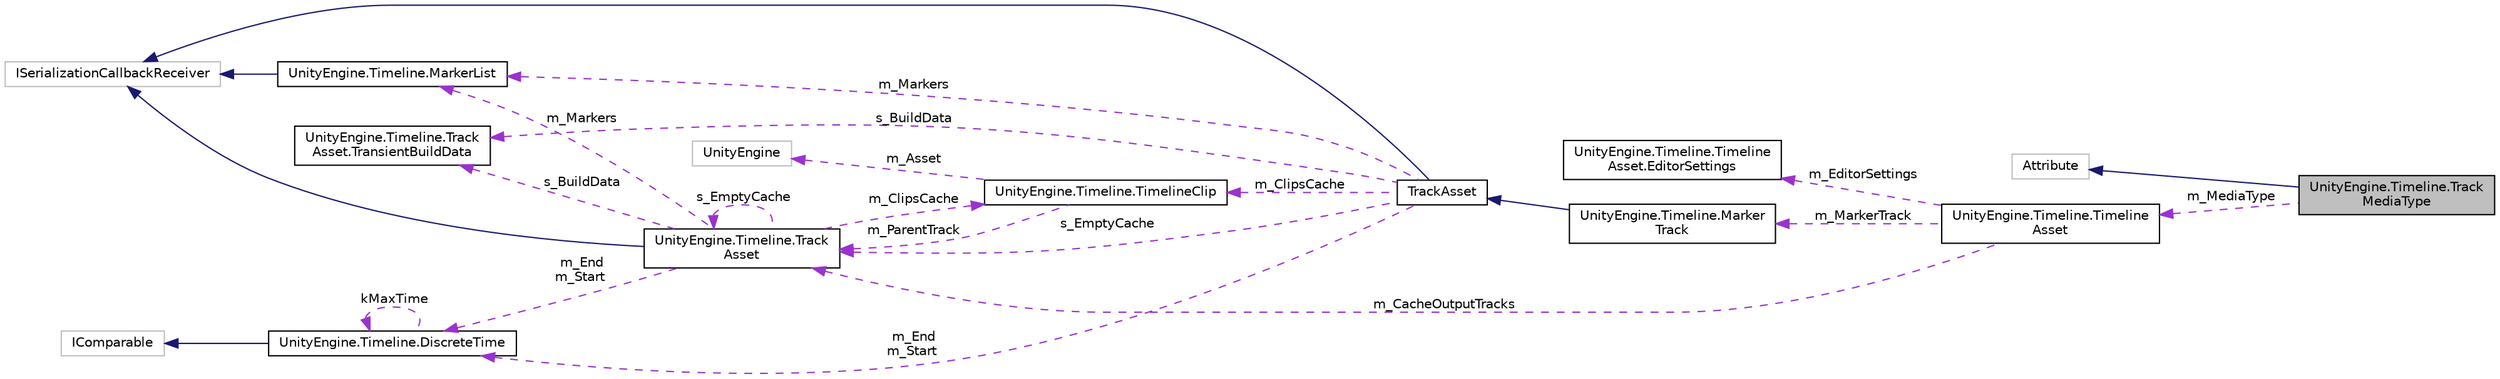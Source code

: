 digraph "UnityEngine.Timeline.TrackMediaType"
{
 // LATEX_PDF_SIZE
  edge [fontname="Helvetica",fontsize="10",labelfontname="Helvetica",labelfontsize="10"];
  node [fontname="Helvetica",fontsize="10",shape=record];
  rankdir="LR";
  Node1 [label="UnityEngine.Timeline.Track\lMediaType",height=0.2,width=0.4,color="black", fillcolor="grey75", style="filled", fontcolor="black",tooltip=" "];
  Node2 -> Node1 [dir="back",color="midnightblue",fontsize="10",style="solid",fontname="Helvetica"];
  Node2 [label="Attribute",height=0.2,width=0.4,color="grey75", fillcolor="white", style="filled",tooltip=" "];
  Node3 -> Node1 [dir="back",color="darkorchid3",fontsize="10",style="dashed",label=" m_MediaType" ,fontname="Helvetica"];
  Node3 [label="UnityEngine.Timeline.Timeline\lAsset",height=0.2,width=0.4,color="black", fillcolor="white", style="filled",URL="$class_unity_engine_1_1_timeline_1_1_timeline_asset.html",tooltip="A PlayableAsset that represents a timeline."];
  Node4 -> Node3 [dir="back",color="darkorchid3",fontsize="10",style="dashed",label=" m_EditorSettings" ,fontname="Helvetica"];
  Node4 [label="UnityEngine.Timeline.Timeline\lAsset.EditorSettings",height=0.2,width=0.4,color="black", fillcolor="white", style="filled",URL="$class_unity_engine_1_1_timeline_1_1_timeline_asset_1_1_editor_settings.html",tooltip="Properties of the timeline that are used by the editor"];
  Node5 -> Node3 [dir="back",color="darkorchid3",fontsize="10",style="dashed",label=" m_CacheOutputTracks" ,fontname="Helvetica"];
  Node5 [label="UnityEngine.Timeline.Track\lAsset",height=0.2,width=0.4,color="black", fillcolor="white", style="filled",URL="$class_unity_engine_1_1_timeline_1_1_track_asset.html",tooltip="A PlayableAsset representing a track inside a timeline."];
  Node6 -> Node5 [dir="back",color="midnightblue",fontsize="10",style="solid",fontname="Helvetica"];
  Node6 [label="ISerializationCallbackReceiver",height=0.2,width=0.4,color="grey75", fillcolor="white", style="filled",tooltip=" "];
  Node7 -> Node5 [dir="back",color="darkorchid3",fontsize="10",style="dashed",label=" m_Markers" ,fontname="Helvetica"];
  Node7 [label="UnityEngine.Timeline.MarkerList",height=0.2,width=0.4,color="black", fillcolor="white", style="filled",URL="$struct_unity_engine_1_1_timeline_1_1_marker_list.html",tooltip=" "];
  Node6 -> Node7 [dir="back",color="midnightblue",fontsize="10",style="solid",fontname="Helvetica"];
  Node8 -> Node5 [dir="back",color="darkorchid3",fontsize="10",style="dashed",label=" m_End\nm_Start" ,fontname="Helvetica"];
  Node8 [label="UnityEngine.Timeline.DiscreteTime",height=0.2,width=0.4,color="black", fillcolor="white", style="filled",URL="$struct_unity_engine_1_1_timeline_1_1_discrete_time.html",tooltip=" "];
  Node9 -> Node8 [dir="back",color="midnightblue",fontsize="10",style="solid",fontname="Helvetica"];
  Node9 [label="IComparable",height=0.2,width=0.4,color="grey75", fillcolor="white", style="filled",tooltip=" "];
  Node8 -> Node8 [dir="back",color="darkorchid3",fontsize="10",style="dashed",label=" kMaxTime" ,fontname="Helvetica"];
  Node10 -> Node5 [dir="back",color="darkorchid3",fontsize="10",style="dashed",label=" m_ClipsCache" ,fontname="Helvetica"];
  Node10 [label="UnityEngine.Timeline.TimelineClip",height=0.2,width=0.4,color="black", fillcolor="white", style="filled",URL="$class_unity_engine_1_1_timeline_1_1_timeline_clip.html",tooltip="Represents a clip on the timeline."];
  Node11 -> Node10 [dir="back",color="darkorchid3",fontsize="10",style="dashed",label=" m_Asset" ,fontname="Helvetica"];
  Node11 [label="UnityEngine",height=0.2,width=0.4,color="grey75", fillcolor="white", style="filled",tooltip=" "];
  Node5 -> Node10 [dir="back",color="darkorchid3",fontsize="10",style="dashed",label=" m_ParentTrack" ,fontname="Helvetica"];
  Node5 -> Node5 [dir="back",color="darkorchid3",fontsize="10",style="dashed",label=" s_EmptyCache" ,fontname="Helvetica"];
  Node12 -> Node5 [dir="back",color="darkorchid3",fontsize="10",style="dashed",label=" s_BuildData" ,fontname="Helvetica"];
  Node12 [label="UnityEngine.Timeline.Track\lAsset.TransientBuildData",height=0.2,width=0.4,color="black", fillcolor="white", style="filled",URL="$struct_unity_engine_1_1_timeline_1_1_track_asset_1_1_transient_build_data.html",tooltip=" "];
  Node13 -> Node3 [dir="back",color="darkorchid3",fontsize="10",style="dashed",label=" m_MarkerTrack" ,fontname="Helvetica"];
  Node13 [label="UnityEngine.Timeline.Marker\lTrack",height=0.2,width=0.4,color="black", fillcolor="white", style="filled",URL="$class_unity_engine_1_1_timeline_1_1_marker_track.html",tooltip="Use this track to add Markers bound to a GameObject."];
  Node14 -> Node13 [dir="back",color="midnightblue",fontsize="10",style="solid",fontname="Helvetica"];
  Node14 [label="TrackAsset",height=0.2,width=0.4,color="black", fillcolor="white", style="filled",URL="$class_unity_engine_1_1_timeline_1_1_track_asset.html",tooltip="A PlayableAsset representing a track inside a timeline."];
  Node6 -> Node14 [dir="back",color="midnightblue",fontsize="10",style="solid",fontname="Helvetica"];
  Node7 -> Node14 [dir="back",color="darkorchid3",fontsize="10",style="dashed",label=" m_Markers" ,fontname="Helvetica"];
  Node8 -> Node14 [dir="back",color="darkorchid3",fontsize="10",style="dashed",label=" m_End\nm_Start" ,fontname="Helvetica"];
  Node10 -> Node14 [dir="back",color="darkorchid3",fontsize="10",style="dashed",label=" m_ClipsCache" ,fontname="Helvetica"];
  Node5 -> Node14 [dir="back",color="darkorchid3",fontsize="10",style="dashed",label=" s_EmptyCache" ,fontname="Helvetica"];
  Node12 -> Node14 [dir="back",color="darkorchid3",fontsize="10",style="dashed",label=" s_BuildData" ,fontname="Helvetica"];
}
